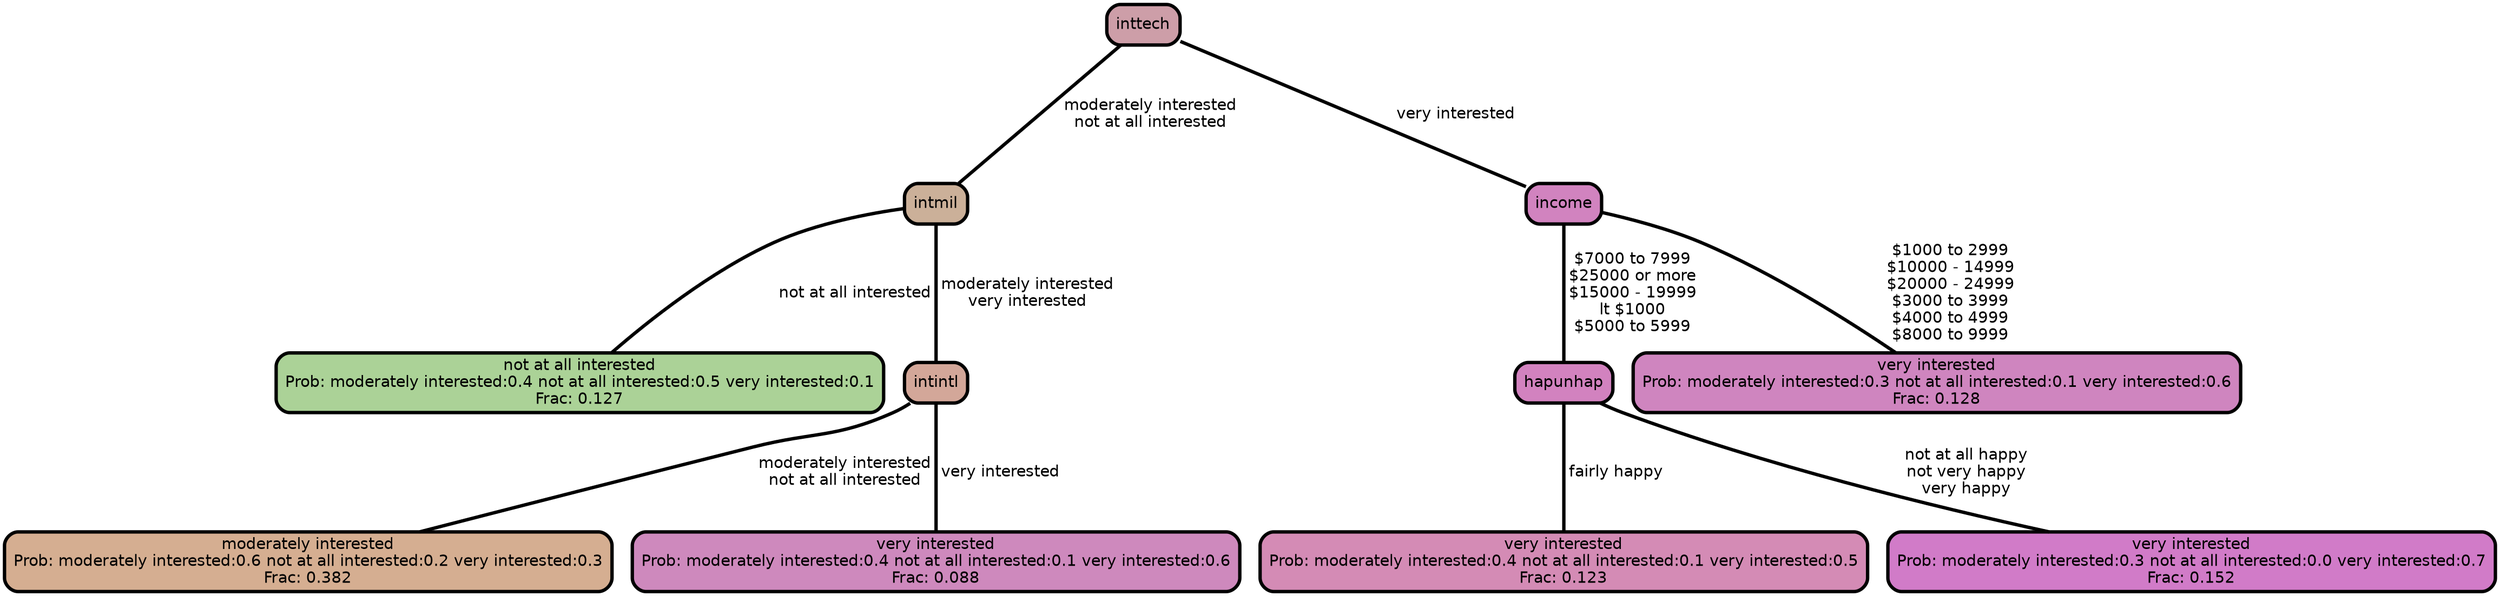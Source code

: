 graph Tree {
node [shape=box, style="filled, rounded",color="black",penwidth="3",fontcolor="black",                 fontname=helvetica] ;
graph [ranksep="0 equally", splines=straight,                 bgcolor=transparent, dpi=200] ;
edge [fontname=helvetica, color=black] ;
0 [label="not at all interested
Prob: moderately interested:0.4 not at all interested:0.5 very interested:0.1
Frac: 0.127", fillcolor="#abd297"] ;
1 [label="intmil", fillcolor="#cbb099"] ;
2 [label="moderately interested
Prob: moderately interested:0.6 not at all interested:0.2 very interested:0.3
Frac: 0.382", fillcolor="#d5ae91"] ;
3 [label="intintl", fillcolor="#d3a799"] ;
4 [label="very interested
Prob: moderately interested:0.4 not at all interested:0.1 very interested:0.6
Frac: 0.088", fillcolor="#ce89bd"] ;
5 [label="inttech", fillcolor="#cd9ea8"] ;
6 [label="very interested
Prob: moderately interested:0.4 not at all interested:0.1 very interested:0.5
Frac: 0.123", fillcolor="#d48bb5"] ;
7 [label="hapunhap", fillcolor="#d282bf"] ;
8 [label="very interested
Prob: moderately interested:0.3 not at all interested:0.0 very interested:0.7
Frac: 0.152", fillcolor="#d17bc8"] ;
9 [label="income", fillcolor="#d183bf"] ;
10 [label="very interested
Prob: moderately interested:0.3 not at all interested:0.1 very interested:0.6
Frac: 0.128", fillcolor="#cf85bf"] ;
1 -- 0 [label=" not at all interested",penwidth=3] ;
1 -- 3 [label=" moderately interested\n very interested",penwidth=3] ;
3 -- 2 [label=" moderately interested\n not at all interested",penwidth=3] ;
3 -- 4 [label=" very interested",penwidth=3] ;
5 -- 1 [label=" moderately interested\n not at all interested",penwidth=3] ;
5 -- 9 [label=" very interested",penwidth=3] ;
7 -- 6 [label=" fairly happy",penwidth=3] ;
7 -- 8 [label=" not at all happy\n not very happy\n very happy",penwidth=3] ;
9 -- 7 [label=" $7000 to 7999\n $25000 or more\n $15000 - 19999\n lt $1000\n $5000 to 5999",penwidth=3] ;
9 -- 10 [label=" $1000 to 2999\n $10000 - 14999\n $20000 - 24999\n $3000 to 3999\n $4000 to 4999\n $8000 to 9999",penwidth=3] ;
{rank = same;}}